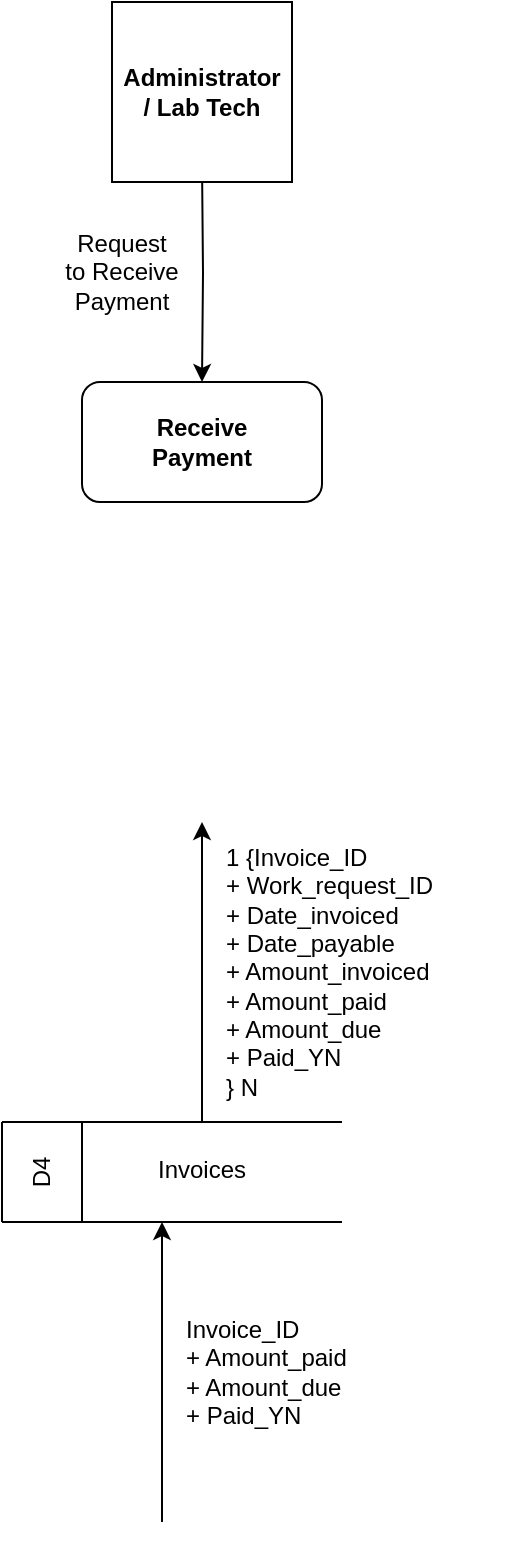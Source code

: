 <mxfile version="20.2.3" type="device"><diagram id="K4OWJF26HDt3uLY4E5uw" name="Page-1"><mxGraphModel dx="1422" dy="865" grid="1" gridSize="10" guides="1" tooltips="1" connect="1" arrows="1" fold="1" page="1" pageScale="1" pageWidth="850" pageHeight="1100" math="0" shadow="0"><root><mxCell id="0"/><mxCell id="1" parent="0"/><mxCell id="EMYVvlRo0ys10_PgxUBl-7" style="edgeStyle=orthogonalEdgeStyle;rounded=0;orthogonalLoop=1;jettySize=auto;html=1;entryX=0.5;entryY=0;entryDx=0;entryDy=0;startArrow=none;startFill=0;endArrow=classic;endFill=1;" parent="1" target="esqbrWzBXEV6_eR3VkRs-15" edge="1"><mxGeometry relative="1" as="geometry"><mxPoint x="340" y="150" as="sourcePoint"/></mxGeometry></mxCell><mxCell id="esqbrWzBXEV6_eR3VkRs-10" value="" style="whiteSpace=wrap;html=1;aspect=fixed;" parent="1" vertex="1"><mxGeometry x="295" y="70" width="90" height="90" as="geometry"/></mxCell><mxCell id="esqbrWzBXEV6_eR3VkRs-11" value="Administrator / Lab Tech" style="text;html=1;strokeColor=none;fillColor=none;align=center;verticalAlign=middle;whiteSpace=wrap;rounded=0;fontStyle=1" parent="1" vertex="1"><mxGeometry x="310" y="100" width="60" height="30" as="geometry"/></mxCell><mxCell id="esqbrWzBXEV6_eR3VkRs-15" value="" style="rounded=1;whiteSpace=wrap;html=1;" parent="1" vertex="1"><mxGeometry x="280" y="260" width="120" height="60" as="geometry"/></mxCell><mxCell id="esqbrWzBXEV6_eR3VkRs-16" value="Receive Payment" style="text;html=1;strokeColor=none;fillColor=none;align=center;verticalAlign=middle;whiteSpace=wrap;rounded=0;fontStyle=1" parent="1" vertex="1"><mxGeometry x="310" y="275" width="60" height="30" as="geometry"/></mxCell><mxCell id="esqbrWzBXEV6_eR3VkRs-24" value="Request to Receive Payment" style="text;html=1;strokeColor=none;fillColor=none;align=center;verticalAlign=middle;whiteSpace=wrap;rounded=0;" parent="1" vertex="1"><mxGeometry x="270" y="190" width="60" height="30" as="geometry"/></mxCell><mxCell id="qpPtsFmSzE__VZvbM5qS-1" value="" style="endArrow=none;html=1;rounded=0;" parent="1" edge="1"><mxGeometry width="50" height="50" relative="1" as="geometry"><mxPoint x="240" y="630" as="sourcePoint"/><mxPoint x="410" y="630" as="targetPoint"/></mxGeometry></mxCell><mxCell id="qpPtsFmSzE__VZvbM5qS-2" value="" style="endArrow=none;html=1;rounded=0;" parent="1" edge="1"><mxGeometry width="50" height="50" relative="1" as="geometry"><mxPoint x="240" y="680" as="sourcePoint"/><mxPoint x="410" y="680" as="targetPoint"/></mxGeometry></mxCell><mxCell id="qpPtsFmSzE__VZvbM5qS-3" value="" style="endArrow=none;html=1;rounded=0;" parent="1" edge="1"><mxGeometry width="50" height="50" relative="1" as="geometry"><mxPoint x="240" y="680" as="sourcePoint"/><mxPoint x="240" y="630" as="targetPoint"/></mxGeometry></mxCell><mxCell id="qpPtsFmSzE__VZvbM5qS-4" value="" style="endArrow=none;html=1;rounded=0;" parent="1" edge="1"><mxGeometry width="50" height="50" relative="1" as="geometry"><mxPoint x="280" y="680" as="sourcePoint"/><mxPoint x="280" y="630" as="targetPoint"/></mxGeometry></mxCell><mxCell id="qpPtsFmSzE__VZvbM5qS-5" value="D4" style="text;html=1;strokeColor=none;fillColor=none;align=center;verticalAlign=middle;whiteSpace=wrap;rounded=0;rotation=-90;" parent="1" vertex="1"><mxGeometry x="230" y="640" width="60" height="30" as="geometry"/></mxCell><mxCell id="qpPtsFmSzE__VZvbM5qS-6" value="Invoices" style="text;html=1;strokeColor=none;fillColor=none;align=center;verticalAlign=middle;whiteSpace=wrap;rounded=0;" parent="1" vertex="1"><mxGeometry x="310" y="639" width="60" height="30" as="geometry"/></mxCell><mxCell id="qpPtsFmSzE__VZvbM5qS-7" value="" style="endArrow=classic;html=1;rounded=0;" parent="1" edge="1"><mxGeometry width="50" height="50" relative="1" as="geometry"><mxPoint x="340" y="630" as="sourcePoint"/><mxPoint x="340" y="480" as="targetPoint"/><Array as="points"/></mxGeometry></mxCell><mxCell id="qpPtsFmSzE__VZvbM5qS-8" value="&lt;span style=&quot;&quot;&gt;1 {Invoice_ID&lt;br&gt;+ Work_request_ID&lt;br&gt;&lt;/span&gt;&lt;span style=&quot;&quot;&gt;+ Date_invoiced&lt;br&gt;+ Date_payable&lt;br&gt;+ Amount_invoiced&lt;br&gt;+ Amount_paid&lt;br&gt;+ Amount_due&lt;br&gt;+ Paid_YN&lt;br&gt;} N&lt;br&gt;&lt;/span&gt;" style="text;html=1;strokeColor=none;fillColor=none;align=left;verticalAlign=middle;whiteSpace=wrap;rounded=0;" parent="1" vertex="1"><mxGeometry x="350" y="540" width="145" height="30" as="geometry"/></mxCell><mxCell id="Zr36N0YAyEZfUgARXAOk-1" value="" style="endArrow=classic;html=1;rounded=0;" parent="1" edge="1"><mxGeometry width="50" height="50" relative="1" as="geometry"><mxPoint x="320" y="830" as="sourcePoint"/><mxPoint x="320" y="680" as="targetPoint"/><Array as="points"/></mxGeometry></mxCell><mxCell id="Zr36N0YAyEZfUgARXAOk-2" value="&lt;span style=&quot;&quot;&gt;Invoice_ID&lt;/span&gt;&lt;span style=&quot;&quot;&gt;&lt;br&gt;+ Amount_paid&lt;br&gt;+ Amount_due&lt;br&gt;+ Paid_YN&lt;br&gt;&lt;/span&gt;" style="text;html=1;strokeColor=none;fillColor=none;align=left;verticalAlign=middle;whiteSpace=wrap;rounded=0;" parent="1" vertex="1"><mxGeometry x="330" y="740" width="100" height="30" as="geometry"/></mxCell></root></mxGraphModel></diagram></mxfile>